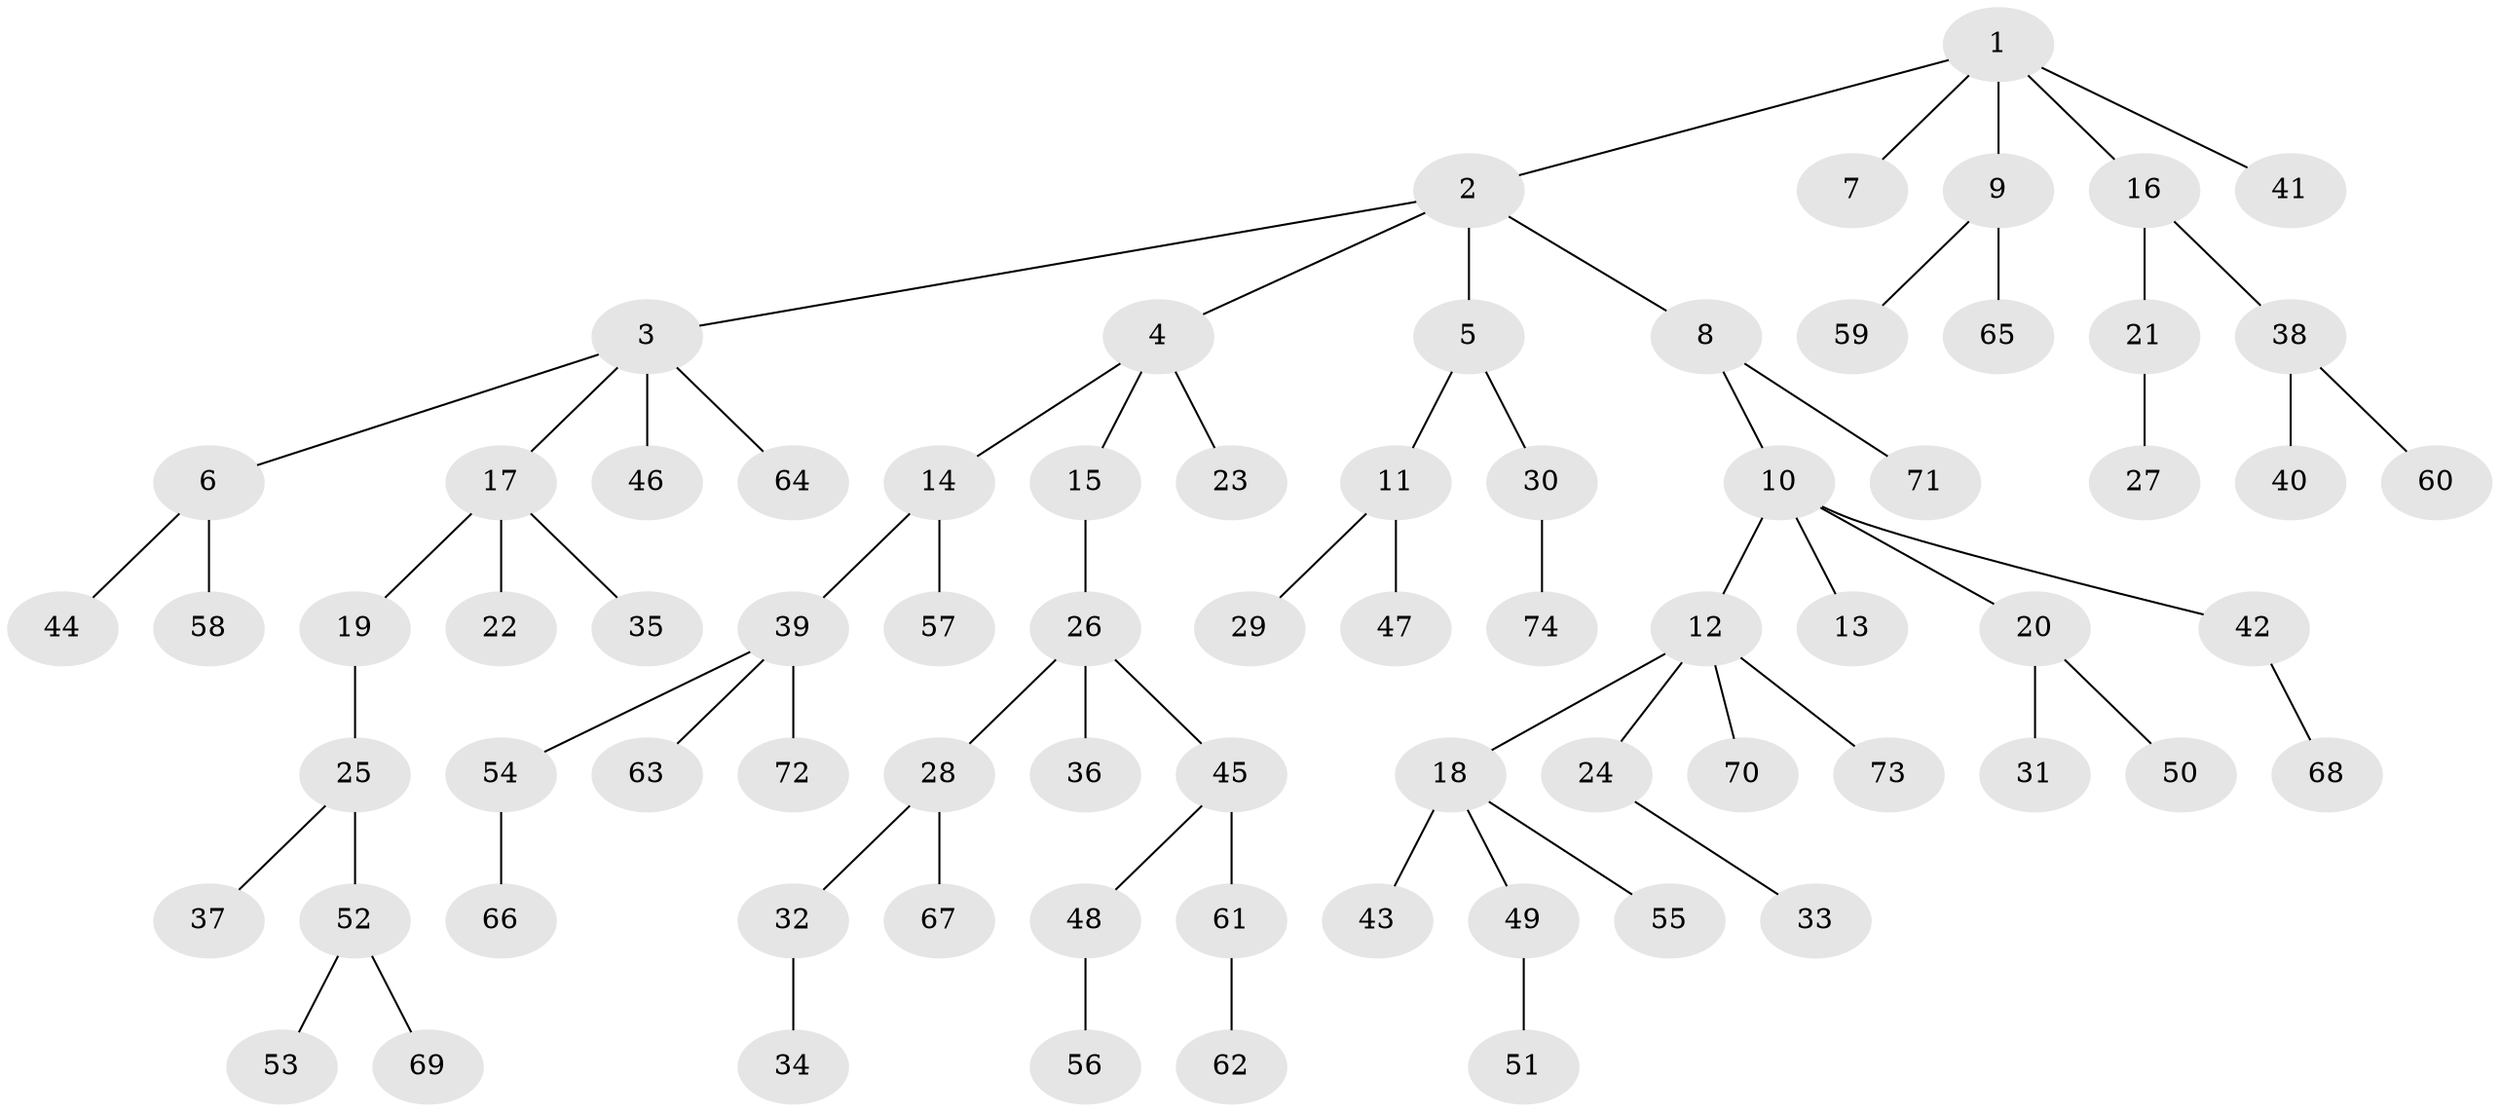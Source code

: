 // Generated by graph-tools (version 1.1) at 2025/53/03/09/25 04:53:38]
// undirected, 74 vertices, 73 edges
graph export_dot {
graph [start="1"]
  node [color=gray90,style=filled];
  1;
  2;
  3;
  4;
  5;
  6;
  7;
  8;
  9;
  10;
  11;
  12;
  13;
  14;
  15;
  16;
  17;
  18;
  19;
  20;
  21;
  22;
  23;
  24;
  25;
  26;
  27;
  28;
  29;
  30;
  31;
  32;
  33;
  34;
  35;
  36;
  37;
  38;
  39;
  40;
  41;
  42;
  43;
  44;
  45;
  46;
  47;
  48;
  49;
  50;
  51;
  52;
  53;
  54;
  55;
  56;
  57;
  58;
  59;
  60;
  61;
  62;
  63;
  64;
  65;
  66;
  67;
  68;
  69;
  70;
  71;
  72;
  73;
  74;
  1 -- 2;
  1 -- 7;
  1 -- 9;
  1 -- 16;
  1 -- 41;
  2 -- 3;
  2 -- 4;
  2 -- 5;
  2 -- 8;
  3 -- 6;
  3 -- 17;
  3 -- 46;
  3 -- 64;
  4 -- 14;
  4 -- 15;
  4 -- 23;
  5 -- 11;
  5 -- 30;
  6 -- 44;
  6 -- 58;
  8 -- 10;
  8 -- 71;
  9 -- 59;
  9 -- 65;
  10 -- 12;
  10 -- 13;
  10 -- 20;
  10 -- 42;
  11 -- 29;
  11 -- 47;
  12 -- 18;
  12 -- 24;
  12 -- 70;
  12 -- 73;
  14 -- 39;
  14 -- 57;
  15 -- 26;
  16 -- 21;
  16 -- 38;
  17 -- 19;
  17 -- 22;
  17 -- 35;
  18 -- 43;
  18 -- 49;
  18 -- 55;
  19 -- 25;
  20 -- 31;
  20 -- 50;
  21 -- 27;
  24 -- 33;
  25 -- 37;
  25 -- 52;
  26 -- 28;
  26 -- 36;
  26 -- 45;
  28 -- 32;
  28 -- 67;
  30 -- 74;
  32 -- 34;
  38 -- 40;
  38 -- 60;
  39 -- 54;
  39 -- 63;
  39 -- 72;
  42 -- 68;
  45 -- 48;
  45 -- 61;
  48 -- 56;
  49 -- 51;
  52 -- 53;
  52 -- 69;
  54 -- 66;
  61 -- 62;
}

